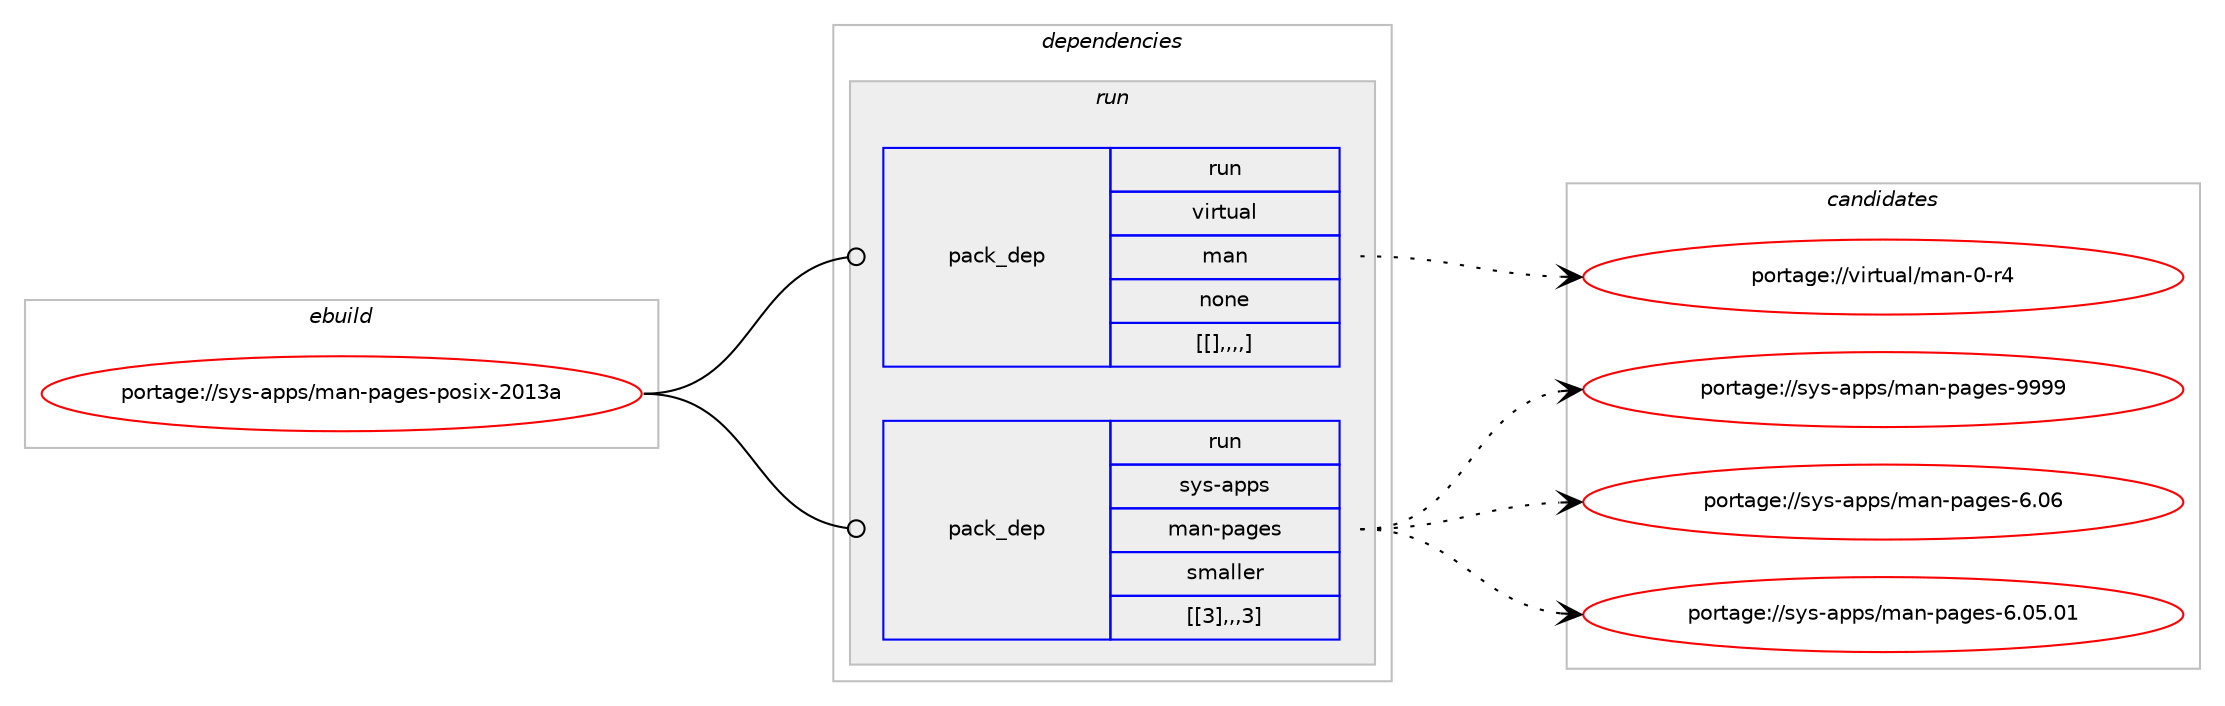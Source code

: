 digraph prolog {

# *************
# Graph options
# *************

newrank=true;
concentrate=true;
compound=true;
graph [rankdir=LR,fontname=Helvetica,fontsize=10,ranksep=1.5];#, ranksep=2.5, nodesep=0.2];
edge  [arrowhead=vee];
node  [fontname=Helvetica,fontsize=10];

# **********
# The ebuild
# **********

subgraph cluster_leftcol {
color=gray;
label=<<i>ebuild</i>>;
id [label="portage://sys-apps/man-pages-posix-2013a", color=red, width=4, href="../sys-apps/man-pages-posix-2013a.svg"];
}

# ****************
# The dependencies
# ****************

subgraph cluster_midcol {
color=gray;
label=<<i>dependencies</i>>;
subgraph cluster_compile {
fillcolor="#eeeeee";
style=filled;
label=<<i>compile</i>>;
}
subgraph cluster_compileandrun {
fillcolor="#eeeeee";
style=filled;
label=<<i>compile and run</i>>;
}
subgraph cluster_run {
fillcolor="#eeeeee";
style=filled;
label=<<i>run</i>>;
subgraph pack990 {
dependency1338 [label=<<TABLE BORDER="0" CELLBORDER="1" CELLSPACING="0" CELLPADDING="4" WIDTH="220"><TR><TD ROWSPAN="6" CELLPADDING="30">pack_dep</TD></TR><TR><TD WIDTH="110">run</TD></TR><TR><TD>virtual</TD></TR><TR><TD>man</TD></TR><TR><TD>none</TD></TR><TR><TD>[[],,,,]</TD></TR></TABLE>>, shape=none, color=blue];
}
id:e -> dependency1338:w [weight=20,style="solid",arrowhead="odot"];
subgraph pack991 {
dependency1339 [label=<<TABLE BORDER="0" CELLBORDER="1" CELLSPACING="0" CELLPADDING="4" WIDTH="220"><TR><TD ROWSPAN="6" CELLPADDING="30">pack_dep</TD></TR><TR><TD WIDTH="110">run</TD></TR><TR><TD>sys-apps</TD></TR><TR><TD>man-pages</TD></TR><TR><TD>smaller</TD></TR><TR><TD>[[3],,,3]</TD></TR></TABLE>>, shape=none, color=blue];
}
id:e -> dependency1339:w [weight=20,style="solid",arrowhead="odot"];
}
}

# **************
# The candidates
# **************

subgraph cluster_choices {
rank=same;
color=gray;
label=<<i>candidates</i>>;

subgraph choice958 {
color=black;
nodesep=1;
choice11810511411611797108471099711045484511452 [label="portage://virtual/man-0-r4", color=red, width=4,href="../virtual/man-0-r4.svg"];
dependency1338:e -> choice11810511411611797108471099711045484511452:w [style=dotted,weight="100"];
}
subgraph choice960 {
color=black;
nodesep=1;
choice1151211154597112112115471099711045112971031011154557575757 [label="portage://sys-apps/man-pages-9999", color=red, width=4,href="../sys-apps/man-pages-9999.svg"];
choice1151211154597112112115471099711045112971031011154554464854 [label="portage://sys-apps/man-pages-6.06", color=red, width=4,href="../sys-apps/man-pages-6.06.svg"];
choice1151211154597112112115471099711045112971031011154554464853464849 [label="portage://sys-apps/man-pages-6.05.01", color=red, width=4,href="../sys-apps/man-pages-6.05.01.svg"];
dependency1339:e -> choice1151211154597112112115471099711045112971031011154557575757:w [style=dotted,weight="100"];
dependency1339:e -> choice1151211154597112112115471099711045112971031011154554464854:w [style=dotted,weight="100"];
dependency1339:e -> choice1151211154597112112115471099711045112971031011154554464853464849:w [style=dotted,weight="100"];
}
}

}
